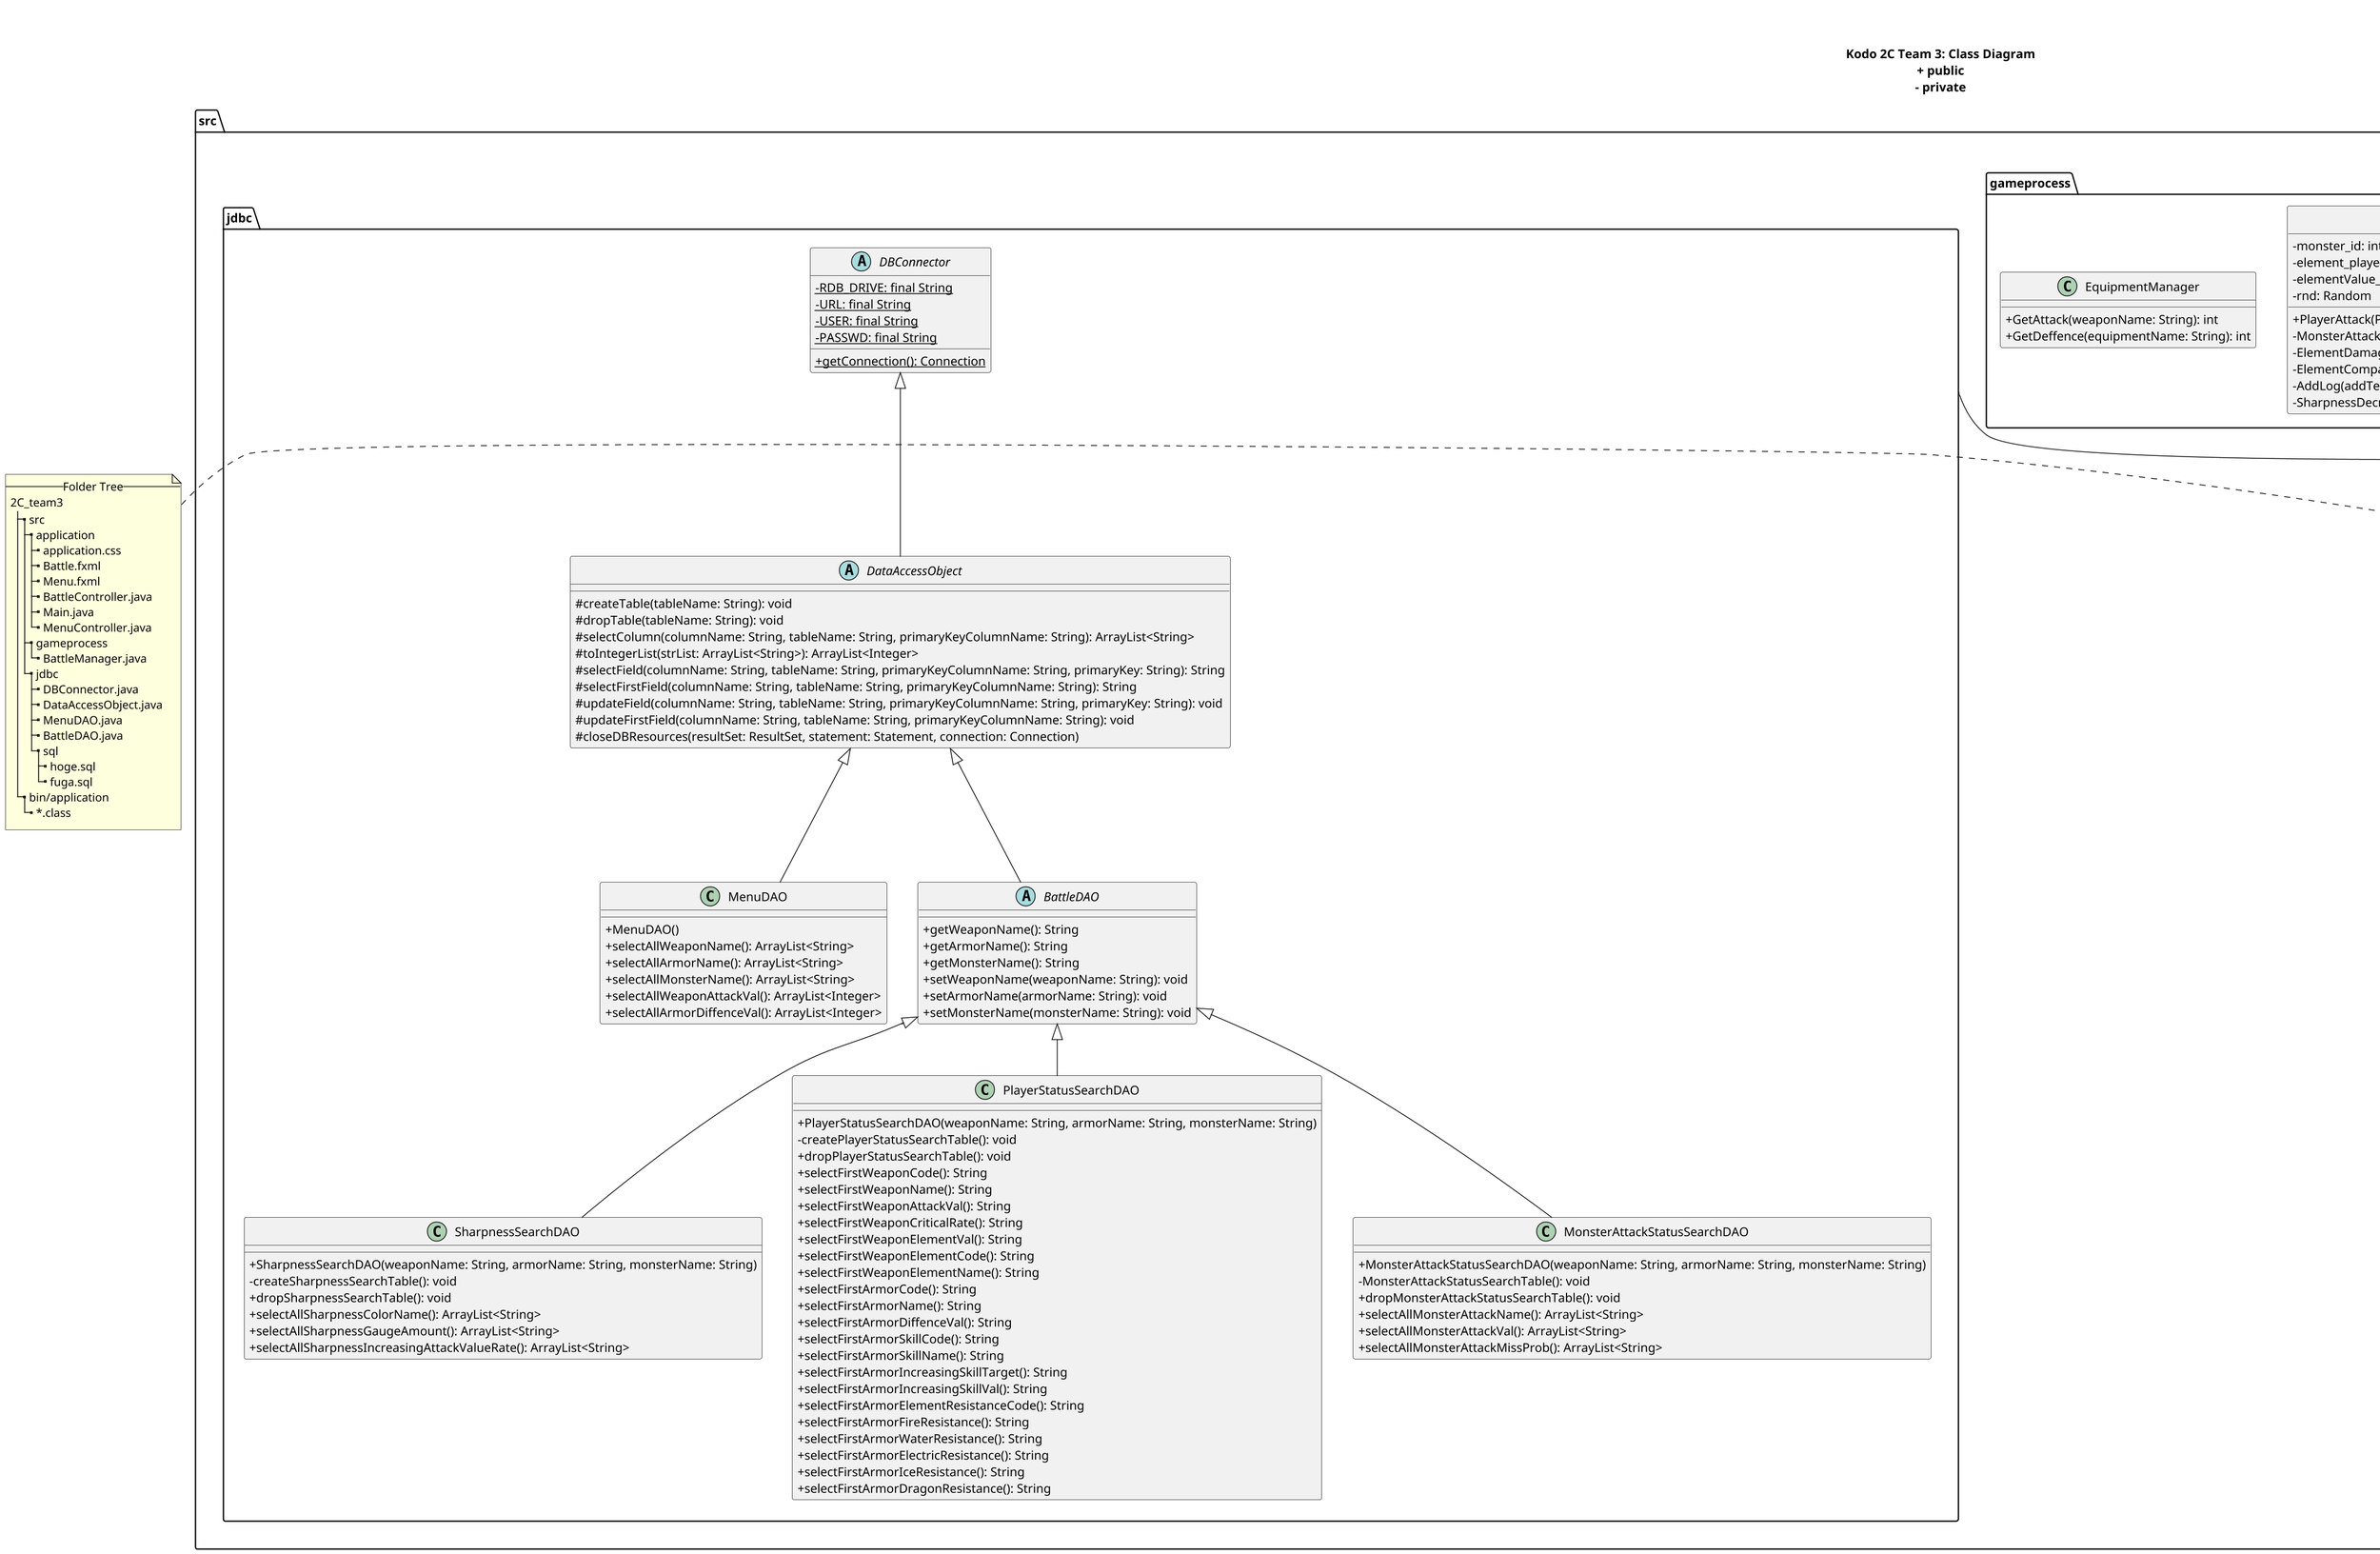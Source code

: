' @file      class_diagram.pu
' @brief     クラス図出力用のファイル
' @note      高度情報演習2C 後半 木村教授担当分 Team3
' @auther    AL18036 Kataoka Nagi
' @date      2020-12-28 04:42:07
' $Version   1.0
' $Revision  1.10
' @par       追加：MonsterAttackStatusSearchDAO
' @note      java -jar plantuml.jar -graphvizdot C:\Graphviz\bin\dot.exe class_diagram.pu -charset UTF-8
' @see       https://qiita.com/opengl-8080/items/98c510b8ca060bdd2ea3

''''''''''''''''''''''''''''''''''''''''''''''''''''''''''''''''''''''''''''''''

@startuml ./class_diagram.png
scale 1.5
skinparam DefaultFontName メイリオ
' 可視性の変更
skinparam classAttributeIconSize 0

''''''''''''''''''''''''''''''''''''''''''''''''''

header 
Team 3 : AL18036 Kataoka Nagi
2020-12-28 04:42:10
追加：MonsterAttackStatusSearchDAO
end header

''''''''''''''''''''''''''''''''''''''''''''''''''

title
**Kodo 2C Team 3: Class Diagram**
+ public
~- private
end title
' __static__

''''''''''''''''''''''''''''''''''''''''''''''''''''''''''''''''''''''''''''''''

package src {
  package src.application {
    class Main
  }
  package src.gameprocess {
  }
  package src.jdbc {
  }
}

''''''''''''''''''''''''''''''''''''''''''''''''''''''''''''''''''''''''''''''''

note left
  --Folder Tree--
  2C_team3
  |_ src
    |_ application
      |_ application.css
      |_ Battle.fxml
      |_ Menu.fxml
      |_ BattleController.java
      |_ Main.java
      |_ MenuController.java
    |_ gameprocess
      |_ BattleManager.java
    |_ jdbc
      |_ DBConnector.java
      |_ DataAccessObject.java
      |_ MenuDAO.java
      |_ BattleDAO.java
      |_ sql
        |_ hoge.sql
        |_ fuga.sql
  |_ bin/application
    |_ ~*.class
end note

''''''''''''''''''''''''''''''''''''''''''''''''''''''''''''''''''''''''''''''''

package java.sql {
}

package javafx {
  class Application
  Interface Initializable
}

src.jdbc --+ java.sql
src.application --+ javafx

''''''''''''''''''''''''''''''''''''''''''''''''''

' @note クラスの命名規則
' @see  https://qiita.com/KeithYokoma/items/ee21fec6a3ebb5d1e9a8

package src.application {
  ' @note Scene Builder (GUI tool)
  ' @see  https://qiita.com/tarosa0001/items/05ac653a091b7d1290f9
  class Main extends Application {
    + start(primaryStage: Stage): void
    + {static} main(args: String[]): void
  }
  
  class MenuController {
    - weapon_field: ComboBox<String>
    - armor_field: ComboBox<String>
    - monster_field: ComboBox<String>
    -  StartButton: Button
    -  EndButton: Button
    -  Attack_value: Label
    -  Defense_value: Label

    # OnEndButton(event: ActionEvent): void
    # OnStartButton(event: ActionEvent): void
    # selectArmor(event: ActionEvent): void
    # selectWeapon(event: ActionEvent): void
  }

  class BattleController {
    - Attack_Log: Label
    - HP_Value: Label
    - Sharpmess_Value: Label
    - AttackButton: Button
    
    # OnAttackButton(event: ActionEvent): void
  }
}

' 記事のクラス
  ' class ApplicationController extends Initializable {
  '   - dropDown: ChoiceBox<String>
  '   - textBox: TextField
  '   - button: Button

  '   + initialize(location: URL, resources: ResourceBundle): void
  '   + onClick(event: ActionEvent): void
  '   + getToolType(): ChoiceBox<String>
  '   + setToolType(toolType: ChoiceBox<String>): void
  '   + getInputFile(): TextField
  '   + setInputFile(textBox: TextField): void
  '   + getReference(): Button
  '   + setReference(button: Button): void
  ' }


''''''''''''''''''''''''''''''''''''''''''''''''''

package src.gameprocess {
  class BattleManager {
    - monster_id: int
    - element_player: int
    - elementValue_player: int
    - rnd: Random

    + PlayerAttack(Parts_id: int): void
    - MonsterAttack(): void
    - ElementDamage_PlayerAttack(): float
    - ElementCompatibilityCalculation_EnemyAttack(attackElement: int): float
    - AddLog(addText: String): void
    - SharpnessDecrease(sharpness: int): int 
  }

  class EquipmentManager {
    + GetAttack(weaponName: String): int
    + GetDeffence(equipmentName: String): int
  }
}

''''''''''''''''''''''''''''''''''''''''''''''''''

package src.jdbc {
  ' @note DAO pattern
  ' @see https://kanda-it-school-kensyu.com/java-jdbc-contents/jj_ch04/jj_0401/

  abstract class DBConnector {
    - {static} RDB_DRIVE: final String
    - {static} URL: final String
    - {static} USER: final String
    - {static} PASSWD: final String

    + {static} getConnection(): Connection
  }

  abstract class DataAccessObject extends DBConnector {
    # createTable(tableName: String): void
    # dropTable(tableName: String): void
    # selectColumn(columnName: String, tableName: String, primaryKeyColumnName: String): ArrayList<String>
    # toIntegerList(strList: ArrayList<String>): ArrayList<Integer>
    # selectField(columnName: String, tableName: String, primaryKeyColumnName: String, primaryKey: String): String
    # selectFirstField(columnName: String, tableName: String, primaryKeyColumnName: String): String
    # updateField(columnName: String, tableName: String, primaryKeyColumnName: String, primaryKey: String): void
    # updateFirstField(columnName: String, tableName: String, primaryKeyColumnName: String): void
    # closeDBResources(resultSet: ResultSet, statement: Statement, connection: Connection)
  }

  class MenuDAO extends DataAccessObject {
    + MenuDAO()
    + selectAllWeaponName(): ArrayList<String>
    + selectAllArmorName(): ArrayList<String>
    + selectAllMonsterName(): ArrayList<String>
    + selectAllWeaponAttackVal(): ArrayList<Integer>
    + selectAllArmorDiffenceVal(): ArrayList<Integer>
  }

  abstract class BattleDAO extends DataAccessObject {
  + getWeaponName(): String
  + getArmorName(): String
  + getMonsterName(): String
  + setWeaponName(weaponName: String): void
  + setArmorName(armorName: String): void
  + setMonsterName(monsterName: String): void
  }

  class SharpnessSearchDAO extends BattleDAO {
    + SharpnessSearchDAO(weaponName: String, armorName: String, monsterName: String)
    - createSharpnessSearchTable(): void
    + dropSharpnessSearchTable(): void
    + selectAllSharpnessColorName(): ArrayList<String>
    + selectAllSharpnessGaugeAmount(): ArrayList<String>
    + selectAllSharpnessIncreasingAttackValueRate(): ArrayList<String>
  }

  class PlayerStatusSearchDAO extends BattleDAO {
    + PlayerStatusSearchDAO(weaponName: String, armorName: String, monsterName: String)
    - createPlayerStatusSearchTable(): void
    + dropPlayerStatusSearchTable(): void
    + selectFirstWeaponCode(): String
    + selectFirstWeaponName(): String
    + selectFirstWeaponAttackVal(): String
    + selectFirstWeaponCriticalRate(): String
    + selectFirstWeaponElementVal(): String
    + selectFirstWeaponElementCode(): String
    + selectFirstWeaponElementName(): String
    + selectFirstArmorCode(): String
    + selectFirstArmorName(): String
    + selectFirstArmorDiffenceVal(): String
    + selectFirstArmorSkillCode(): String
    + selectFirstArmorSkillName(): String
    + selectFirstArmorIncreasingSkillTarget(): String
    + selectFirstArmorIncreasingSkillVal(): String
    + selectFirstArmorElementResistanceCode(): String
    + selectFirstArmorFireResistance(): String
    + selectFirstArmorWaterResistance(): String
    + selectFirstArmorElectricResistance(): String
    + selectFirstArmorIceResistance(): String
    + selectFirstArmorDragonResistance(): String
  }

  class MonsterAttackStatusSearchDAO extends BattleDAO {
    + MonsterAttackStatusSearchDAO(weaponName: String, armorName: String, monsterName: String)
    - MonsterAttackStatusSearchTable(): void
    + dropMonsterAttackStatusSearchTable(): void
    + selectAllMonsterAttackName(): ArrayList<String>
    + selectAllMonsterAttackVal(): ArrayList<String>
    + selectAllMonsterAttackMissProb(): ArrayList<String>
  }
}

''''''''''''''''''''''''''''''''''''''''''''''''''''''''''''''''''''''''''''''''

@enduml
